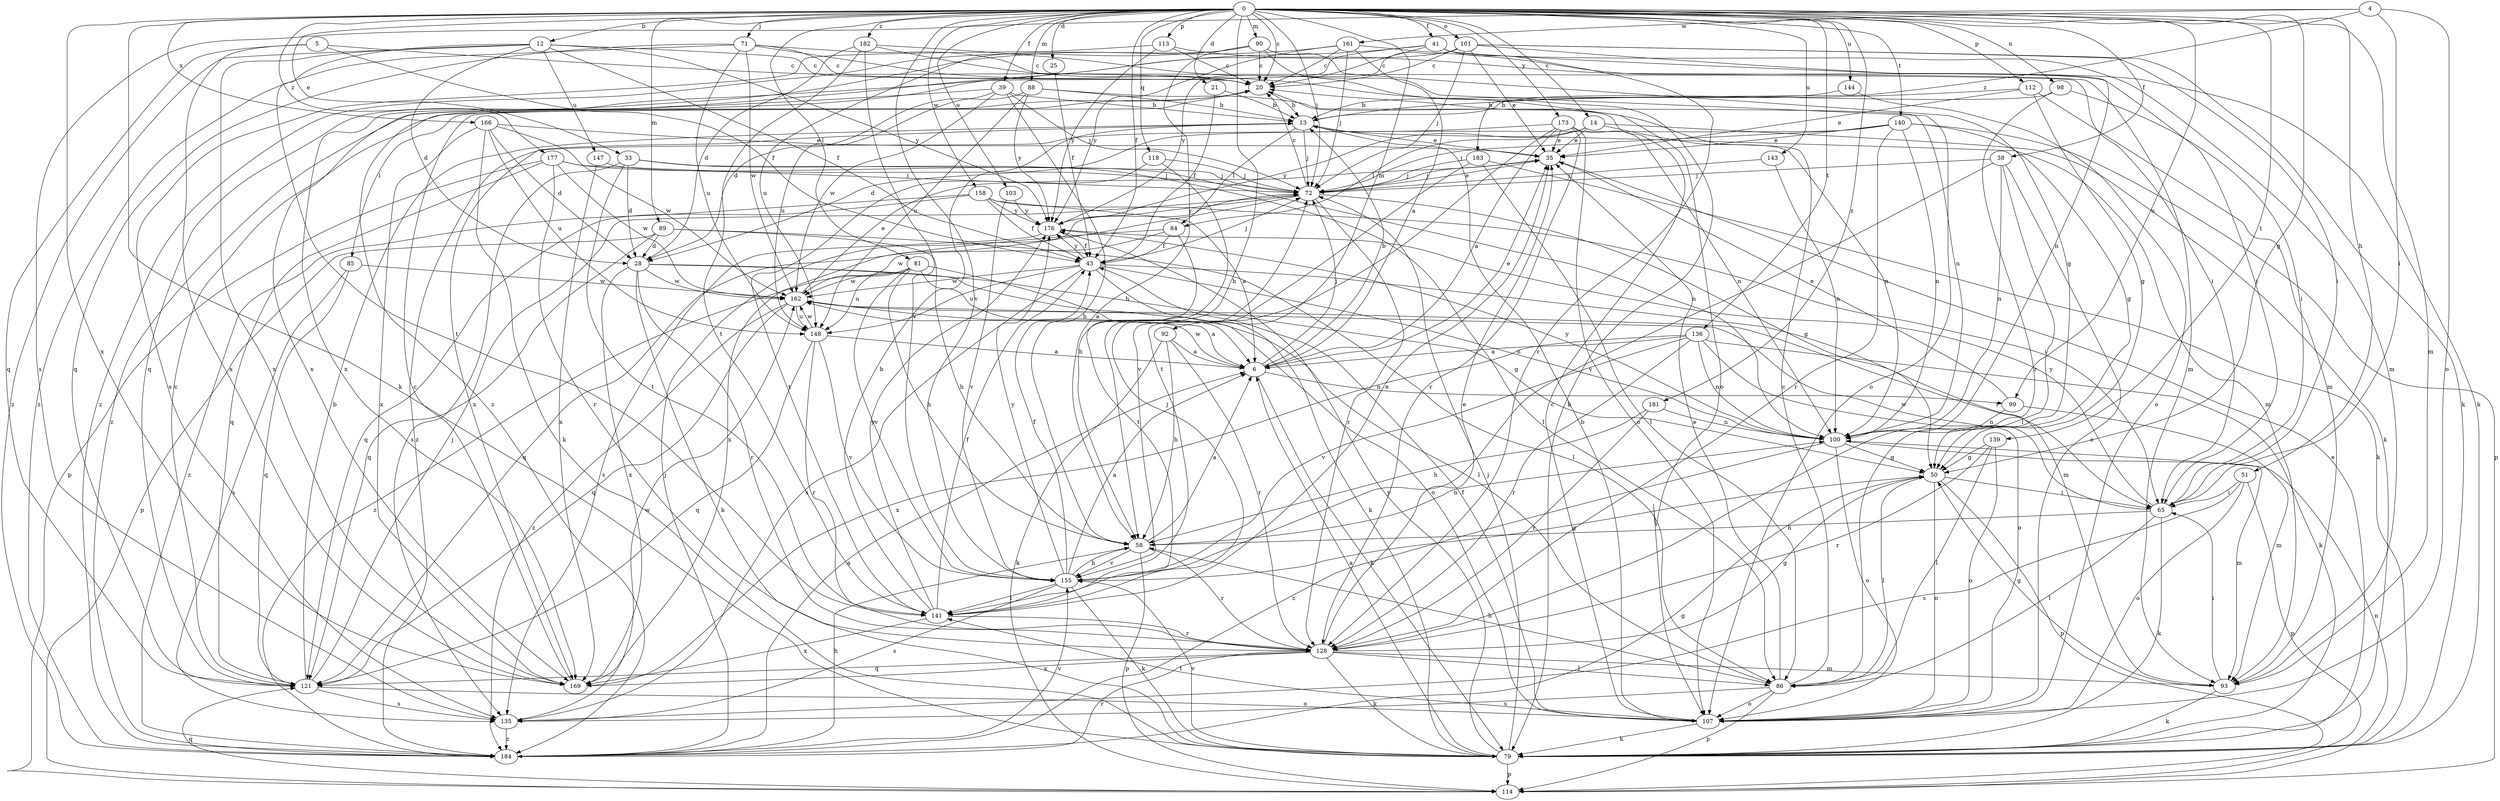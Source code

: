 strict digraph  {
0;
4;
5;
6;
12;
13;
14;
20;
21;
25;
28;
33;
35;
38;
39;
41;
43;
50;
51;
58;
65;
71;
72;
79;
81;
84;
85;
86;
88;
89;
90;
92;
93;
98;
99;
100;
101;
103;
107;
112;
113;
114;
118;
121;
128;
135;
136;
139;
140;
141;
143;
144;
147;
148;
155;
158;
161;
162;
166;
169;
173;
176;
177;
181;
182;
183;
184;
0 -> 12  [label=b];
0 -> 14  [label=c];
0 -> 20  [label=c];
0 -> 21  [label=d];
0 -> 25  [label=d];
0 -> 33  [label=e];
0 -> 38  [label=f];
0 -> 39  [label=f];
0 -> 41  [label=f];
0 -> 43  [label=f];
0 -> 50  [label=g];
0 -> 51  [label=h];
0 -> 58  [label=h];
0 -> 71  [label=j];
0 -> 72  [label=j];
0 -> 79  [label=k];
0 -> 81  [label=l];
0 -> 88  [label=m];
0 -> 89  [label=m];
0 -> 90  [label=m];
0 -> 92  [label=m];
0 -> 93  [label=m];
0 -> 98  [label=n];
0 -> 99  [label=n];
0 -> 101  [label=o];
0 -> 103  [label=o];
0 -> 112  [label=p];
0 -> 113  [label=p];
0 -> 118  [label=q];
0 -> 136  [label=t];
0 -> 139  [label=t];
0 -> 140  [label=t];
0 -> 143  [label=u];
0 -> 144  [label=u];
0 -> 155  [label=v];
0 -> 158  [label=w];
0 -> 166  [label=x];
0 -> 169  [label=x];
0 -> 173  [label=y];
0 -> 177  [label=z];
0 -> 181  [label=z];
0 -> 182  [label=z];
4 -> 65  [label=i];
4 -> 107  [label=o];
4 -> 135  [label=s];
4 -> 161  [label=w];
4 -> 183  [label=z];
5 -> 20  [label=c];
5 -> 43  [label=f];
5 -> 121  [label=q];
5 -> 169  [label=x];
6 -> 13  [label=b];
6 -> 35  [label=e];
6 -> 72  [label=j];
6 -> 79  [label=k];
6 -> 99  [label=n];
6 -> 162  [label=w];
12 -> 20  [label=c];
12 -> 28  [label=d];
12 -> 43  [label=f];
12 -> 141  [label=t];
12 -> 147  [label=u];
12 -> 169  [label=x];
12 -> 176  [label=y];
12 -> 184  [label=z];
13 -> 35  [label=e];
13 -> 72  [label=j];
13 -> 84  [label=l];
13 -> 93  [label=m];
13 -> 169  [label=x];
14 -> 35  [label=e];
14 -> 79  [label=k];
14 -> 84  [label=l];
14 -> 100  [label=n];
14 -> 176  [label=y];
20 -> 13  [label=b];
20 -> 85  [label=l];
21 -> 13  [label=b];
21 -> 43  [label=f];
25 -> 43  [label=f];
28 -> 50  [label=g];
28 -> 79  [label=k];
28 -> 86  [label=l];
28 -> 128  [label=r];
28 -> 162  [label=w];
28 -> 169  [label=x];
33 -> 28  [label=d];
33 -> 72  [label=j];
33 -> 86  [label=l];
33 -> 135  [label=s];
33 -> 141  [label=t];
35 -> 72  [label=j];
38 -> 72  [label=j];
38 -> 86  [label=l];
38 -> 100  [label=n];
38 -> 107  [label=o];
38 -> 155  [label=v];
39 -> 13  [label=b];
39 -> 58  [label=h];
39 -> 72  [label=j];
39 -> 148  [label=u];
39 -> 162  [label=w];
39 -> 184  [label=z];
41 -> 20  [label=c];
41 -> 65  [label=i];
41 -> 93  [label=m];
41 -> 128  [label=r];
41 -> 169  [label=x];
41 -> 184  [label=z];
43 -> 72  [label=j];
43 -> 79  [label=k];
43 -> 93  [label=m];
43 -> 100  [label=n];
43 -> 135  [label=s];
43 -> 148  [label=u];
43 -> 162  [label=w];
43 -> 176  [label=y];
50 -> 65  [label=i];
50 -> 86  [label=l];
50 -> 107  [label=o];
50 -> 114  [label=p];
51 -> 65  [label=i];
51 -> 107  [label=o];
51 -> 114  [label=p];
51 -> 135  [label=s];
58 -> 6  [label=a];
58 -> 100  [label=n];
58 -> 114  [label=p];
58 -> 128  [label=r];
58 -> 155  [label=v];
65 -> 58  [label=h];
65 -> 79  [label=k];
65 -> 86  [label=l];
65 -> 162  [label=w];
65 -> 176  [label=y];
71 -> 20  [label=c];
71 -> 65  [label=i];
71 -> 107  [label=o];
71 -> 121  [label=q];
71 -> 148  [label=u];
71 -> 162  [label=w];
71 -> 184  [label=z];
72 -> 20  [label=c];
72 -> 35  [label=e];
72 -> 50  [label=g];
72 -> 128  [label=r];
72 -> 169  [label=x];
72 -> 176  [label=y];
79 -> 6  [label=a];
79 -> 35  [label=e];
79 -> 72  [label=j];
79 -> 114  [label=p];
79 -> 155  [label=v];
79 -> 176  [label=y];
81 -> 6  [label=a];
81 -> 58  [label=h];
81 -> 107  [label=o];
81 -> 148  [label=u];
81 -> 155  [label=v];
81 -> 162  [label=w];
81 -> 184  [label=z];
84 -> 43  [label=f];
84 -> 121  [label=q];
84 -> 141  [label=t];
84 -> 162  [label=w];
85 -> 121  [label=q];
85 -> 135  [label=s];
85 -> 162  [label=w];
86 -> 20  [label=c];
86 -> 35  [label=e];
86 -> 58  [label=h];
86 -> 107  [label=o];
86 -> 114  [label=p];
86 -> 135  [label=s];
88 -> 13  [label=b];
88 -> 28  [label=d];
88 -> 100  [label=n];
88 -> 148  [label=u];
88 -> 176  [label=y];
89 -> 28  [label=d];
89 -> 58  [label=h];
89 -> 86  [label=l];
89 -> 114  [label=p];
89 -> 121  [label=q];
90 -> 20  [label=c];
90 -> 50  [label=g];
90 -> 58  [label=h];
90 -> 107  [label=o];
90 -> 148  [label=u];
90 -> 184  [label=z];
92 -> 6  [label=a];
92 -> 58  [label=h];
92 -> 128  [label=r];
92 -> 114  [label=k];
93 -> 50  [label=g];
93 -> 65  [label=i];
93 -> 79  [label=k];
98 -> 13  [label=b];
98 -> 65  [label=i];
98 -> 128  [label=r];
99 -> 35  [label=e];
99 -> 93  [label=m];
99 -> 100  [label=n];
100 -> 50  [label=g];
100 -> 93  [label=m];
100 -> 107  [label=o];
100 -> 176  [label=y];
100 -> 184  [label=z];
101 -> 20  [label=c];
101 -> 35  [label=e];
101 -> 65  [label=i];
101 -> 72  [label=j];
101 -> 79  [label=k];
101 -> 100  [label=n];
101 -> 121  [label=q];
101 -> 176  [label=y];
103 -> 155  [label=v];
103 -> 176  [label=y];
107 -> 13  [label=b];
107 -> 20  [label=c];
107 -> 43  [label=f];
107 -> 79  [label=k];
107 -> 141  [label=t];
112 -> 13  [label=b];
112 -> 35  [label=e];
112 -> 50  [label=g];
112 -> 93  [label=m];
113 -> 20  [label=c];
113 -> 93  [label=m];
113 -> 135  [label=s];
113 -> 176  [label=y];
114 -> 100  [label=n];
114 -> 121  [label=q];
118 -> 58  [label=h];
118 -> 72  [label=j];
118 -> 141  [label=t];
121 -> 13  [label=b];
121 -> 20  [label=c];
121 -> 72  [label=j];
121 -> 107  [label=o];
121 -> 135  [label=s];
128 -> 35  [label=e];
128 -> 50  [label=g];
128 -> 79  [label=k];
128 -> 86  [label=l];
128 -> 93  [label=m];
128 -> 121  [label=q];
128 -> 169  [label=x];
135 -> 162  [label=w];
135 -> 184  [label=z];
136 -> 6  [label=a];
136 -> 79  [label=k];
136 -> 100  [label=n];
136 -> 107  [label=o];
136 -> 128  [label=r];
136 -> 155  [label=v];
136 -> 169  [label=x];
139 -> 50  [label=g];
139 -> 86  [label=l];
139 -> 107  [label=o];
139 -> 128  [label=r];
140 -> 28  [label=d];
140 -> 35  [label=e];
140 -> 50  [label=g];
140 -> 72  [label=j];
140 -> 100  [label=n];
140 -> 114  [label=p];
140 -> 128  [label=r];
141 -> 13  [label=b];
141 -> 35  [label=e];
141 -> 43  [label=f];
141 -> 72  [label=j];
141 -> 128  [label=r];
141 -> 169  [label=x];
141 -> 176  [label=y];
143 -> 72  [label=j];
143 -> 100  [label=n];
144 -> 13  [label=b];
144 -> 107  [label=o];
147 -> 72  [label=j];
147 -> 169  [label=x];
148 -> 6  [label=a];
148 -> 121  [label=q];
148 -> 128  [label=r];
148 -> 155  [label=v];
148 -> 162  [label=w];
155 -> 6  [label=a];
155 -> 43  [label=f];
155 -> 50  [label=g];
155 -> 58  [label=h];
155 -> 79  [label=k];
155 -> 135  [label=s];
155 -> 141  [label=t];
155 -> 176  [label=y];
158 -> 6  [label=a];
158 -> 43  [label=f];
158 -> 65  [label=i];
158 -> 121  [label=q];
158 -> 176  [label=y];
158 -> 184  [label=z];
161 -> 6  [label=a];
161 -> 20  [label=c];
161 -> 72  [label=j];
161 -> 79  [label=k];
161 -> 169  [label=x];
161 -> 176  [label=y];
162 -> 6  [label=a];
162 -> 35  [label=e];
162 -> 65  [label=i];
162 -> 121  [label=q];
162 -> 148  [label=u];
162 -> 184  [label=z];
166 -> 28  [label=d];
166 -> 35  [label=e];
166 -> 79  [label=k];
166 -> 148  [label=u];
166 -> 162  [label=w];
166 -> 169  [label=x];
169 -> 20  [label=c];
173 -> 6  [label=a];
173 -> 35  [label=e];
173 -> 100  [label=n];
173 -> 107  [label=o];
173 -> 128  [label=r];
173 -> 141  [label=t];
173 -> 184  [label=z];
176 -> 43  [label=f];
176 -> 135  [label=s];
177 -> 72  [label=j];
177 -> 100  [label=n];
177 -> 114  [label=p];
177 -> 121  [label=q];
177 -> 128  [label=r];
177 -> 162  [label=w];
181 -> 58  [label=h];
181 -> 100  [label=n];
181 -> 128  [label=r];
182 -> 20  [label=c];
182 -> 28  [label=d];
182 -> 79  [label=k];
182 -> 141  [label=t];
182 -> 155  [label=v];
183 -> 72  [label=j];
183 -> 79  [label=k];
183 -> 86  [label=l];
183 -> 155  [label=v];
184 -> 6  [label=a];
184 -> 50  [label=g];
184 -> 58  [label=h];
184 -> 72  [label=j];
184 -> 128  [label=r];
184 -> 155  [label=v];
}
